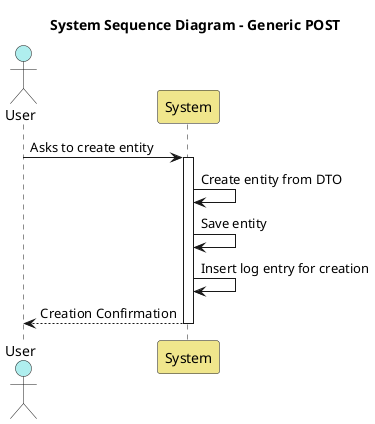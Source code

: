 ﻿@startuml
title System Sequence Diagram - Generic POST 

actor "User" as user #AFEEEE 
participant "System" as system #F0E68C 

user -> system: Asks to create entity
activate system

system -> system: Create entity from DTO
system -> system: Save entity
system -> system: Insert log entry for creation

system --> user: Creation Confirmation
deactivate system

@enduml